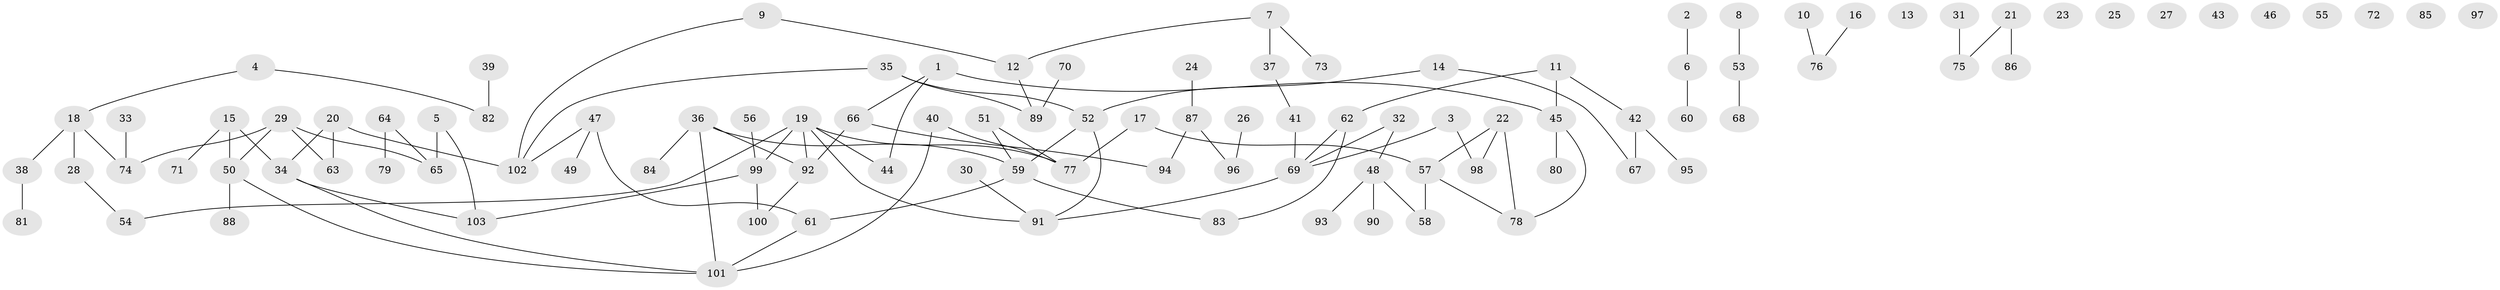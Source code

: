 // coarse degree distribution, {0: 0.34146341463414637, 2: 0.1951219512195122, 4: 0.07317073170731707, 6: 0.024390243902439025, 1: 0.24390243902439024, 3: 0.07317073170731707, 7: 0.024390243902439025, 10: 0.024390243902439025}
// Generated by graph-tools (version 1.1) at 2025/42/03/04/25 21:42:53]
// undirected, 103 vertices, 110 edges
graph export_dot {
graph [start="1"]
  node [color=gray90,style=filled];
  1;
  2;
  3;
  4;
  5;
  6;
  7;
  8;
  9;
  10;
  11;
  12;
  13;
  14;
  15;
  16;
  17;
  18;
  19;
  20;
  21;
  22;
  23;
  24;
  25;
  26;
  27;
  28;
  29;
  30;
  31;
  32;
  33;
  34;
  35;
  36;
  37;
  38;
  39;
  40;
  41;
  42;
  43;
  44;
  45;
  46;
  47;
  48;
  49;
  50;
  51;
  52;
  53;
  54;
  55;
  56;
  57;
  58;
  59;
  60;
  61;
  62;
  63;
  64;
  65;
  66;
  67;
  68;
  69;
  70;
  71;
  72;
  73;
  74;
  75;
  76;
  77;
  78;
  79;
  80;
  81;
  82;
  83;
  84;
  85;
  86;
  87;
  88;
  89;
  90;
  91;
  92;
  93;
  94;
  95;
  96;
  97;
  98;
  99;
  100;
  101;
  102;
  103;
  1 -- 44;
  1 -- 45;
  1 -- 66;
  2 -- 6;
  3 -- 69;
  3 -- 98;
  4 -- 18;
  4 -- 82;
  5 -- 65;
  5 -- 103;
  6 -- 60;
  7 -- 12;
  7 -- 37;
  7 -- 73;
  8 -- 53;
  9 -- 12;
  9 -- 102;
  10 -- 76;
  11 -- 42;
  11 -- 45;
  11 -- 62;
  12 -- 89;
  14 -- 52;
  14 -- 67;
  15 -- 34;
  15 -- 50;
  15 -- 71;
  16 -- 76;
  17 -- 57;
  17 -- 77;
  18 -- 28;
  18 -- 38;
  18 -- 74;
  19 -- 44;
  19 -- 54;
  19 -- 77;
  19 -- 91;
  19 -- 92;
  19 -- 99;
  20 -- 34;
  20 -- 63;
  20 -- 102;
  21 -- 75;
  21 -- 86;
  22 -- 57;
  22 -- 78;
  22 -- 98;
  24 -- 87;
  26 -- 96;
  28 -- 54;
  29 -- 50;
  29 -- 63;
  29 -- 65;
  29 -- 74;
  30 -- 91;
  31 -- 75;
  32 -- 48;
  32 -- 69;
  33 -- 74;
  34 -- 101;
  34 -- 103;
  35 -- 52;
  35 -- 89;
  35 -- 102;
  36 -- 59;
  36 -- 84;
  36 -- 92;
  36 -- 101;
  37 -- 41;
  38 -- 81;
  39 -- 82;
  40 -- 77;
  40 -- 101;
  41 -- 69;
  42 -- 67;
  42 -- 95;
  45 -- 78;
  45 -- 80;
  47 -- 49;
  47 -- 61;
  47 -- 102;
  48 -- 58;
  48 -- 90;
  48 -- 93;
  50 -- 88;
  50 -- 101;
  51 -- 59;
  51 -- 77;
  52 -- 59;
  52 -- 91;
  53 -- 68;
  56 -- 99;
  57 -- 58;
  57 -- 78;
  59 -- 61;
  59 -- 83;
  61 -- 101;
  62 -- 69;
  62 -- 83;
  64 -- 65;
  64 -- 79;
  66 -- 92;
  66 -- 94;
  69 -- 91;
  70 -- 89;
  87 -- 94;
  87 -- 96;
  92 -- 100;
  99 -- 100;
  99 -- 103;
}
